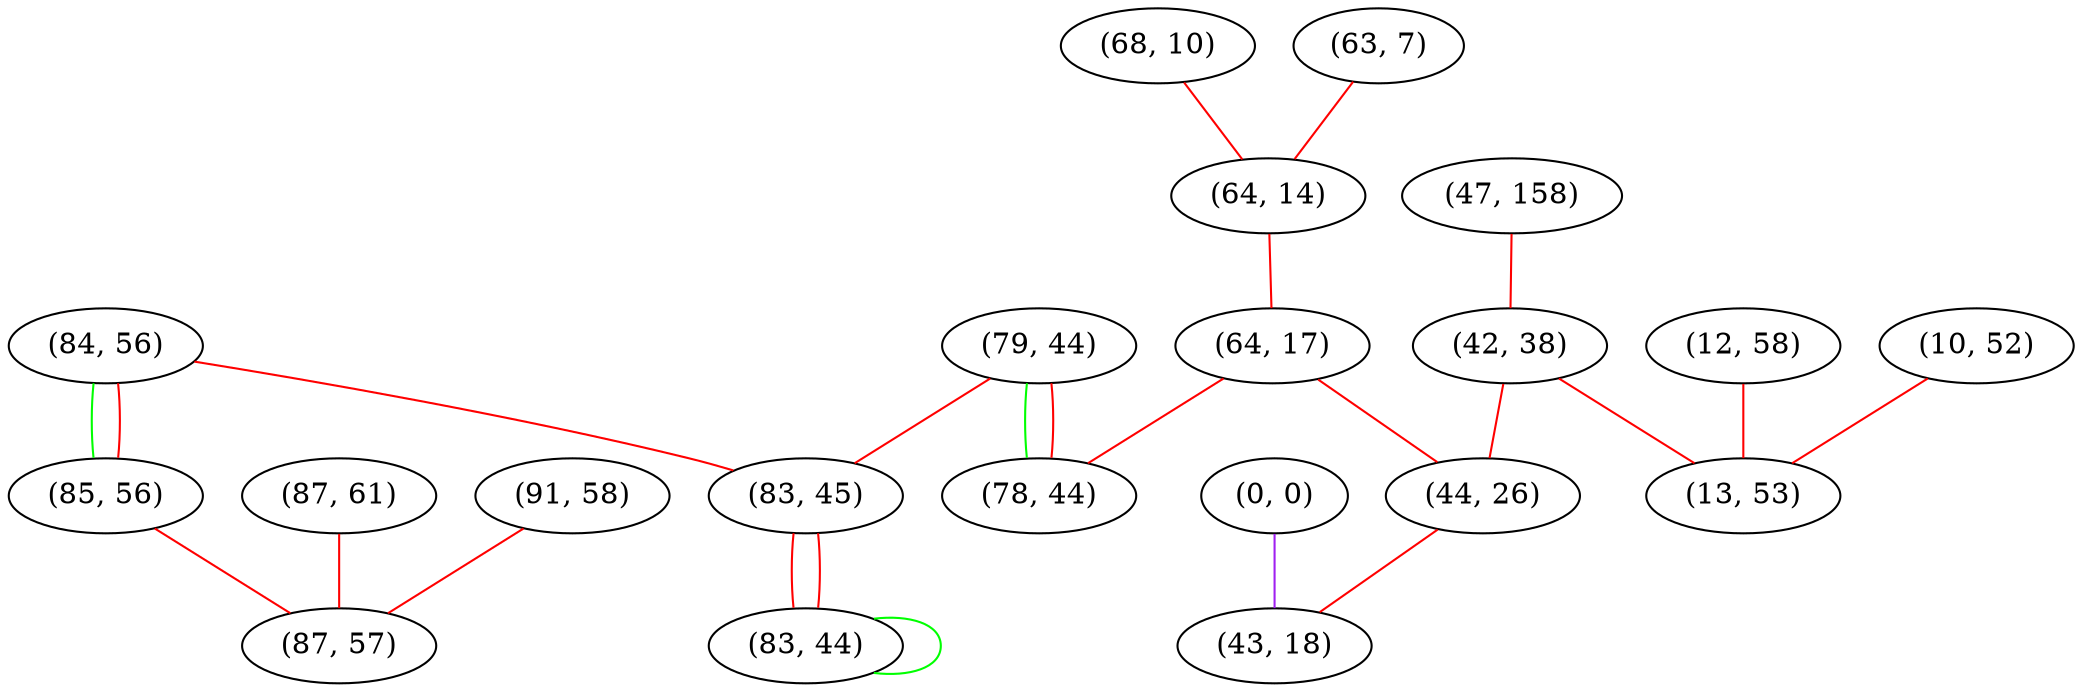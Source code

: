 graph "" {
"(79, 44)";
"(68, 10)";
"(84, 56)";
"(87, 61)";
"(63, 7)";
"(64, 14)";
"(83, 45)";
"(12, 58)";
"(47, 158)";
"(42, 38)";
"(91, 58)";
"(64, 17)";
"(78, 44)";
"(0, 0)";
"(83, 44)";
"(10, 52)";
"(44, 26)";
"(43, 18)";
"(13, 53)";
"(85, 56)";
"(87, 57)";
"(79, 44)" -- "(78, 44)"  [color=green, key=0, weight=2];
"(79, 44)" -- "(78, 44)"  [color=red, key=1, weight=1];
"(79, 44)" -- "(83, 45)"  [color=red, key=0, weight=1];
"(68, 10)" -- "(64, 14)"  [color=red, key=0, weight=1];
"(84, 56)" -- "(85, 56)"  [color=green, key=0, weight=2];
"(84, 56)" -- "(85, 56)"  [color=red, key=1, weight=1];
"(84, 56)" -- "(83, 45)"  [color=red, key=0, weight=1];
"(87, 61)" -- "(87, 57)"  [color=red, key=0, weight=1];
"(63, 7)" -- "(64, 14)"  [color=red, key=0, weight=1];
"(64, 14)" -- "(64, 17)"  [color=red, key=0, weight=1];
"(83, 45)" -- "(83, 44)"  [color=red, key=0, weight=1];
"(83, 45)" -- "(83, 44)"  [color=red, key=1, weight=1];
"(12, 58)" -- "(13, 53)"  [color=red, key=0, weight=1];
"(47, 158)" -- "(42, 38)"  [color=red, key=0, weight=1];
"(42, 38)" -- "(44, 26)"  [color=red, key=0, weight=1];
"(42, 38)" -- "(13, 53)"  [color=red, key=0, weight=1];
"(91, 58)" -- "(87, 57)"  [color=red, key=0, weight=1];
"(64, 17)" -- "(44, 26)"  [color=red, key=0, weight=1];
"(64, 17)" -- "(78, 44)"  [color=red, key=0, weight=1];
"(0, 0)" -- "(43, 18)"  [color=purple, key=0, weight=4];
"(83, 44)" -- "(83, 44)"  [color=green, key=0, weight=2];
"(10, 52)" -- "(13, 53)"  [color=red, key=0, weight=1];
"(44, 26)" -- "(43, 18)"  [color=red, key=0, weight=1];
"(85, 56)" -- "(87, 57)"  [color=red, key=0, weight=1];
}
